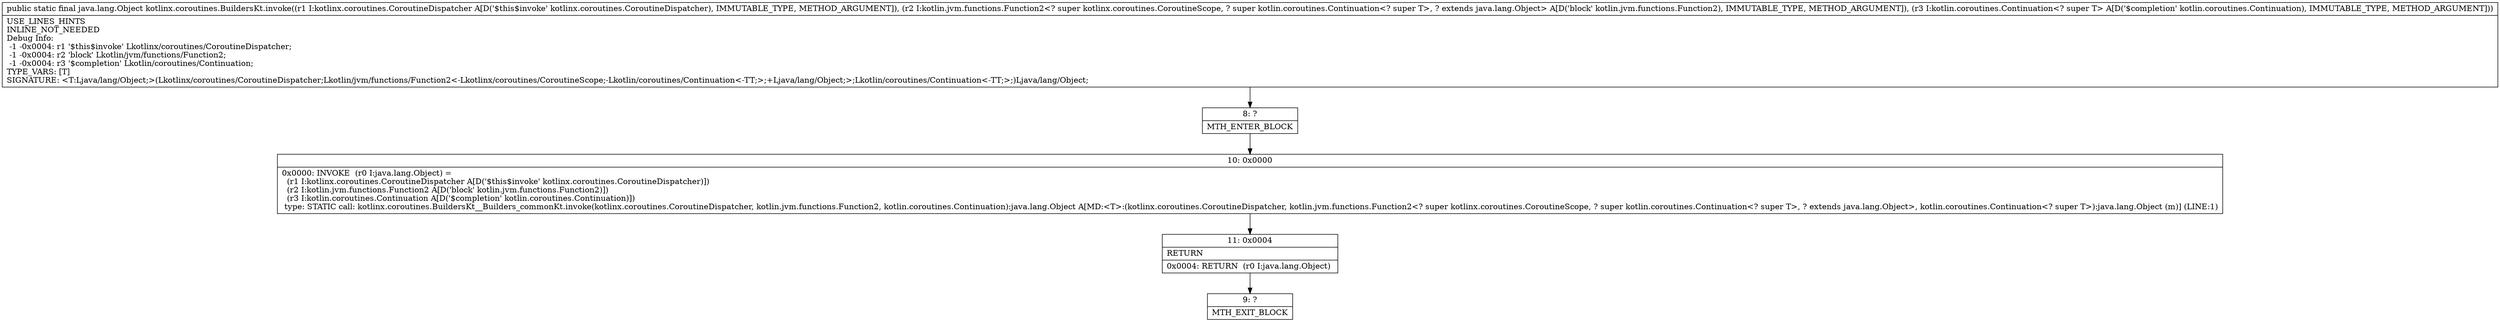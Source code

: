 digraph "CFG forkotlinx.coroutines.BuildersKt.invoke(Lkotlinx\/coroutines\/CoroutineDispatcher;Lkotlin\/jvm\/functions\/Function2;Lkotlin\/coroutines\/Continuation;)Ljava\/lang\/Object;" {
Node_8 [shape=record,label="{8\:\ ?|MTH_ENTER_BLOCK\l}"];
Node_10 [shape=record,label="{10\:\ 0x0000|0x0000: INVOKE  (r0 I:java.lang.Object) = \l  (r1 I:kotlinx.coroutines.CoroutineDispatcher A[D('$this$invoke' kotlinx.coroutines.CoroutineDispatcher)])\l  (r2 I:kotlin.jvm.functions.Function2 A[D('block' kotlin.jvm.functions.Function2)])\l  (r3 I:kotlin.coroutines.Continuation A[D('$completion' kotlin.coroutines.Continuation)])\l type: STATIC call: kotlinx.coroutines.BuildersKt__Builders_commonKt.invoke(kotlinx.coroutines.CoroutineDispatcher, kotlin.jvm.functions.Function2, kotlin.coroutines.Continuation):java.lang.Object A[MD:\<T\>:(kotlinx.coroutines.CoroutineDispatcher, kotlin.jvm.functions.Function2\<? super kotlinx.coroutines.CoroutineScope, ? super kotlin.coroutines.Continuation\<? super T\>, ? extends java.lang.Object\>, kotlin.coroutines.Continuation\<? super T\>):java.lang.Object (m)] (LINE:1)\l}"];
Node_11 [shape=record,label="{11\:\ 0x0004|RETURN\l|0x0004: RETURN  (r0 I:java.lang.Object) \l}"];
Node_9 [shape=record,label="{9\:\ ?|MTH_EXIT_BLOCK\l}"];
MethodNode[shape=record,label="{public static final java.lang.Object kotlinx.coroutines.BuildersKt.invoke((r1 I:kotlinx.coroutines.CoroutineDispatcher A[D('$this$invoke' kotlinx.coroutines.CoroutineDispatcher), IMMUTABLE_TYPE, METHOD_ARGUMENT]), (r2 I:kotlin.jvm.functions.Function2\<? super kotlinx.coroutines.CoroutineScope, ? super kotlin.coroutines.Continuation\<? super T\>, ? extends java.lang.Object\> A[D('block' kotlin.jvm.functions.Function2), IMMUTABLE_TYPE, METHOD_ARGUMENT]), (r3 I:kotlin.coroutines.Continuation\<? super T\> A[D('$completion' kotlin.coroutines.Continuation), IMMUTABLE_TYPE, METHOD_ARGUMENT]))  | USE_LINES_HINTS\lINLINE_NOT_NEEDED\lDebug Info:\l  \-1 \-0x0004: r1 '$this$invoke' Lkotlinx\/coroutines\/CoroutineDispatcher;\l  \-1 \-0x0004: r2 'block' Lkotlin\/jvm\/functions\/Function2;\l  \-1 \-0x0004: r3 '$completion' Lkotlin\/coroutines\/Continuation;\lTYPE_VARS: [T]\lSIGNATURE: \<T:Ljava\/lang\/Object;\>(Lkotlinx\/coroutines\/CoroutineDispatcher;Lkotlin\/jvm\/functions\/Function2\<\-Lkotlinx\/coroutines\/CoroutineScope;\-Lkotlin\/coroutines\/Continuation\<\-TT;\>;+Ljava\/lang\/Object;\>;Lkotlin\/coroutines\/Continuation\<\-TT;\>;)Ljava\/lang\/Object;\l}"];
MethodNode -> Node_8;Node_8 -> Node_10;
Node_10 -> Node_11;
Node_11 -> Node_9;
}

